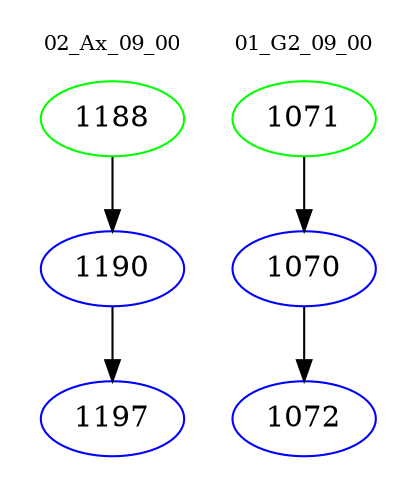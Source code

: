 digraph{
subgraph cluster_0 {
color = white
label = "02_Ax_09_00";
fontsize=10;
T0_1188 [label="1188", color="green"]
T0_1188 -> T0_1190 [color="black"]
T0_1190 [label="1190", color="blue"]
T0_1190 -> T0_1197 [color="black"]
T0_1197 [label="1197", color="blue"]
}
subgraph cluster_1 {
color = white
label = "01_G2_09_00";
fontsize=10;
T1_1071 [label="1071", color="green"]
T1_1071 -> T1_1070 [color="black"]
T1_1070 [label="1070", color="blue"]
T1_1070 -> T1_1072 [color="black"]
T1_1072 [label="1072", color="blue"]
}
}
